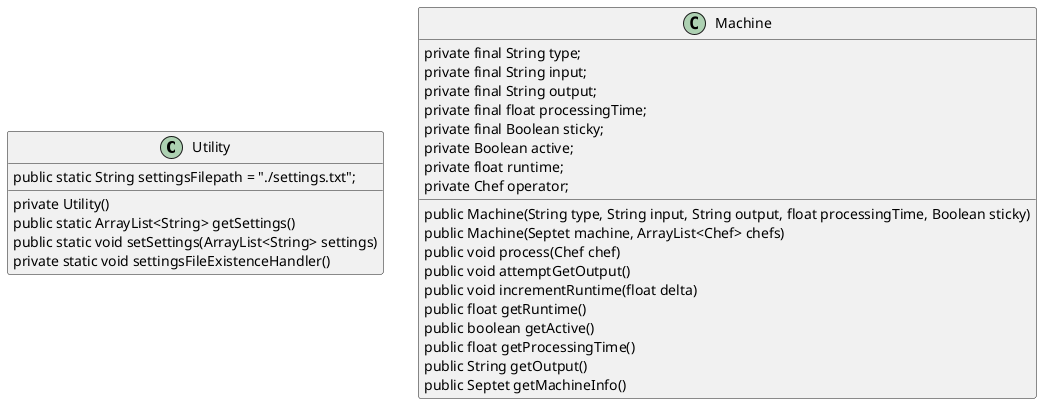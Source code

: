 @startuml
class Utility {
 public static String settingsFilepath = "./settings.txt";
private Utility()
public static ArrayList<String> getSettings()
 public static void setSettings(ArrayList<String> settings)
 private static void settingsFileExistenceHandler()
}

class Machine{
 private final String type;
    private final String input;
    private final String output;
    private final float processingTime;
    private final Boolean sticky;
    private Boolean active;
    private float runtime;
    private Chef operator;

 public Machine(String type, String input, String output, float processingTime, Boolean sticky)
public Machine(Septet machine, ArrayList<Chef> chefs)
 public void process(Chef chef)
 public void attemptGetOutput()
public void incrementRuntime(float delta)
public float getRuntime()
public boolean getActive()
public float getProcessingTime()
public String getOutput()
public Septet getMachineInfo()
}













@enduml